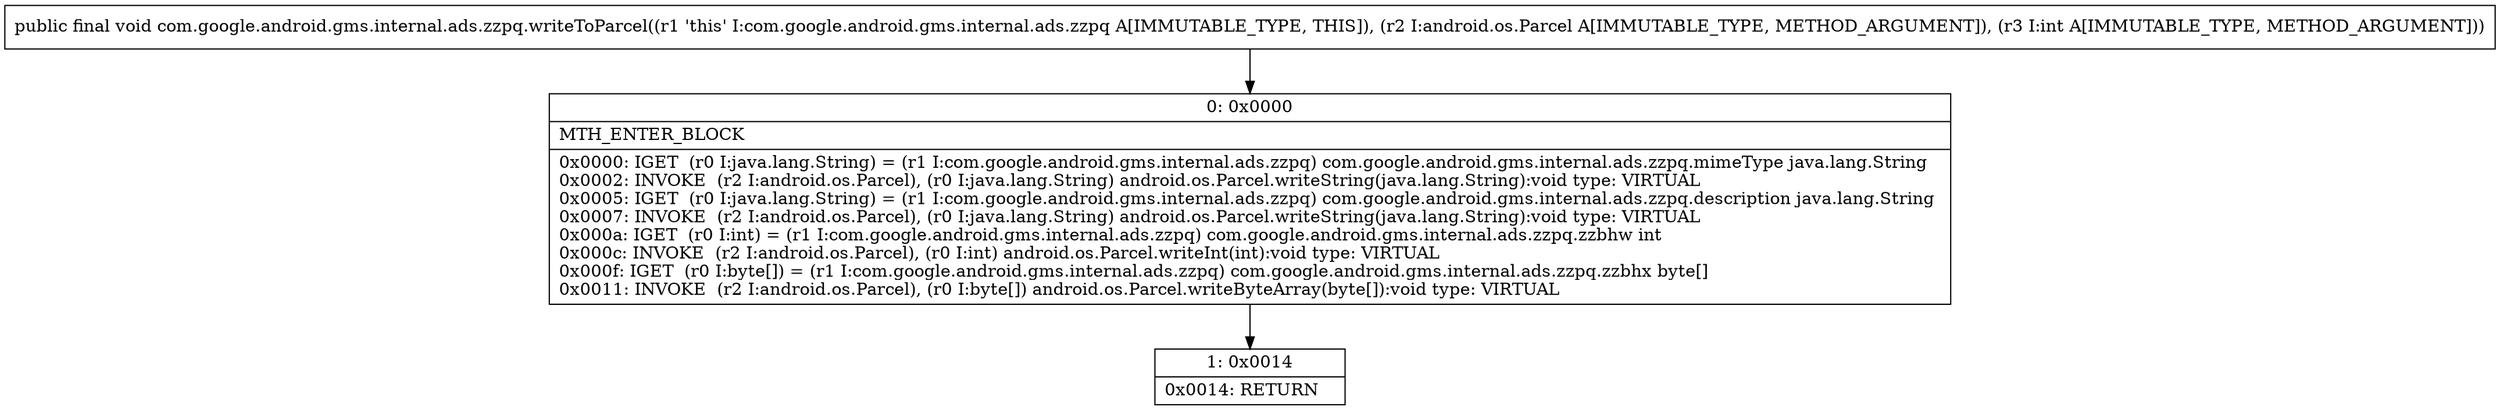 digraph "CFG forcom.google.android.gms.internal.ads.zzpq.writeToParcel(Landroid\/os\/Parcel;I)V" {
Node_0 [shape=record,label="{0\:\ 0x0000|MTH_ENTER_BLOCK\l|0x0000: IGET  (r0 I:java.lang.String) = (r1 I:com.google.android.gms.internal.ads.zzpq) com.google.android.gms.internal.ads.zzpq.mimeType java.lang.String \l0x0002: INVOKE  (r2 I:android.os.Parcel), (r0 I:java.lang.String) android.os.Parcel.writeString(java.lang.String):void type: VIRTUAL \l0x0005: IGET  (r0 I:java.lang.String) = (r1 I:com.google.android.gms.internal.ads.zzpq) com.google.android.gms.internal.ads.zzpq.description java.lang.String \l0x0007: INVOKE  (r2 I:android.os.Parcel), (r0 I:java.lang.String) android.os.Parcel.writeString(java.lang.String):void type: VIRTUAL \l0x000a: IGET  (r0 I:int) = (r1 I:com.google.android.gms.internal.ads.zzpq) com.google.android.gms.internal.ads.zzpq.zzbhw int \l0x000c: INVOKE  (r2 I:android.os.Parcel), (r0 I:int) android.os.Parcel.writeInt(int):void type: VIRTUAL \l0x000f: IGET  (r0 I:byte[]) = (r1 I:com.google.android.gms.internal.ads.zzpq) com.google.android.gms.internal.ads.zzpq.zzbhx byte[] \l0x0011: INVOKE  (r2 I:android.os.Parcel), (r0 I:byte[]) android.os.Parcel.writeByteArray(byte[]):void type: VIRTUAL \l}"];
Node_1 [shape=record,label="{1\:\ 0x0014|0x0014: RETURN   \l}"];
MethodNode[shape=record,label="{public final void com.google.android.gms.internal.ads.zzpq.writeToParcel((r1 'this' I:com.google.android.gms.internal.ads.zzpq A[IMMUTABLE_TYPE, THIS]), (r2 I:android.os.Parcel A[IMMUTABLE_TYPE, METHOD_ARGUMENT]), (r3 I:int A[IMMUTABLE_TYPE, METHOD_ARGUMENT])) }"];
MethodNode -> Node_0;
Node_0 -> Node_1;
}

